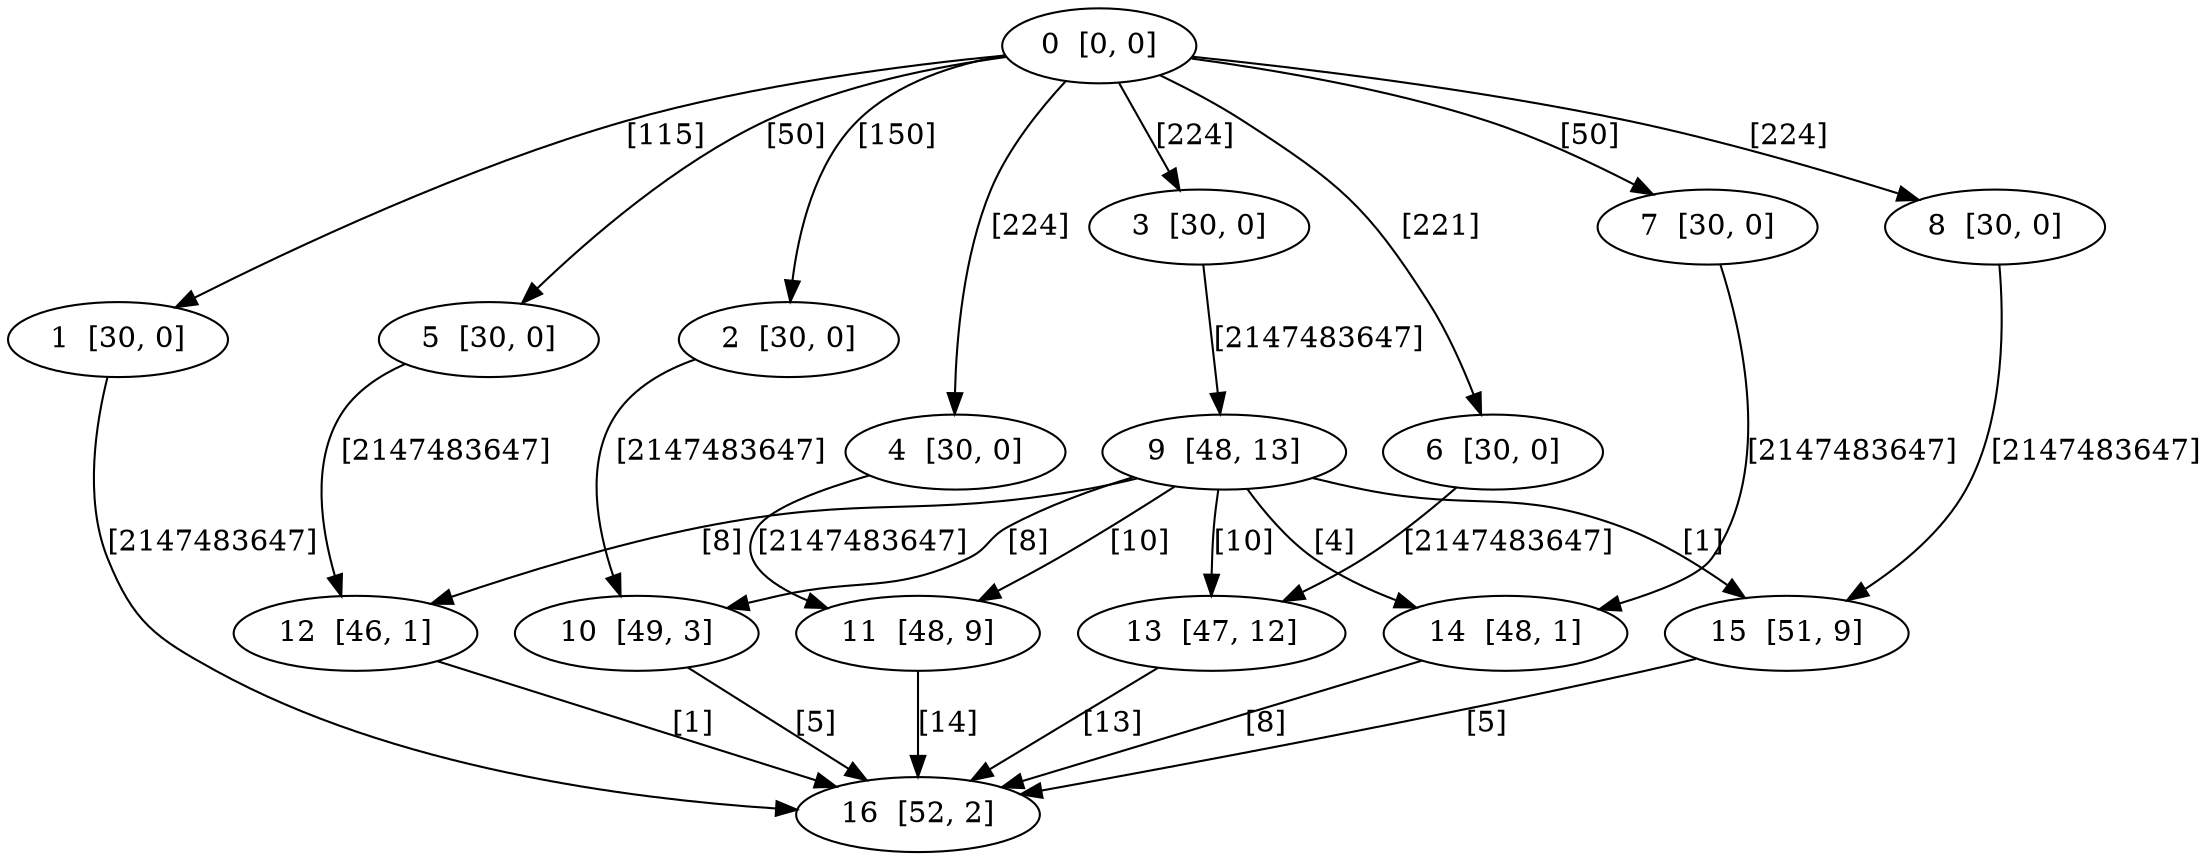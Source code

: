 digraph DAG {
    0  [label="0  [0, 0]"]
    1  [label="1  [30, 0]"]
    2  [label="2  [30, 0]"]
    3  [label="3  [30, 0]"]
    4  [label="4  [30, 0]"]
    5  [label="5  [30, 0]"]
    6  [label="6  [30, 0]"]
    7  [label="7  [30, 0]"]
    8  [label="8  [30, 0]"]
    9  [label="9  [48, 13]"]
    10  [label="10  [49, 3]"]
    11  [label="11  [48, 9]"]
    12  [label="12  [46, 1]"]
    13  [label="13  [47, 12]"]
    14  [label="14  [48, 1]"]
    15  [label="15  [51, 9]"]
    16  [label="16  [52, 2]"]

    0 -> 1    [ label = "[115]" ]
    0 -> 2    [ label = "[150]" ]
    0 -> 3    [ label = "[224]" ]
    0 -> 4    [ label = "[224]" ]
    0 -> 5    [ label = "[50]" ]
    0 -> 6    [ label = "[221]" ]
    0 -> 7    [ label = "[50]" ]
    0 -> 8    [ label = "[224]" ]
    1 -> 16    [ label = "[2147483647]" ]
    2 -> 10    [ label = "[2147483647]" ]
    3 -> 9    [ label = "[2147483647]" ]
    4 -> 11    [ label = "[2147483647]" ]
    5 -> 12    [ label = "[2147483647]" ]
    6 -> 13    [ label = "[2147483647]" ]
    7 -> 14    [ label = "[2147483647]" ]
    8 -> 15    [ label = "[2147483647]" ]
    9 -> 10    [ label = "[8]" ]
    9 -> 11    [ label = "[10]" ]
    9 -> 12    [ label = "[8]" ]
    9 -> 13    [ label = "[10]" ]
    9 -> 14    [ label = "[4]" ]
    9 -> 15    [ label = "[1]" ]
    10 -> 16    [ label = "[5]" ]
    11 -> 16    [ label = "[14]" ]
    12 -> 16    [ label = "[1]" ]
    13 -> 16    [ label = "[13]" ]
    14 -> 16    [ label = "[8]" ]
    15 -> 16    [ label = "[5]" ]
}
